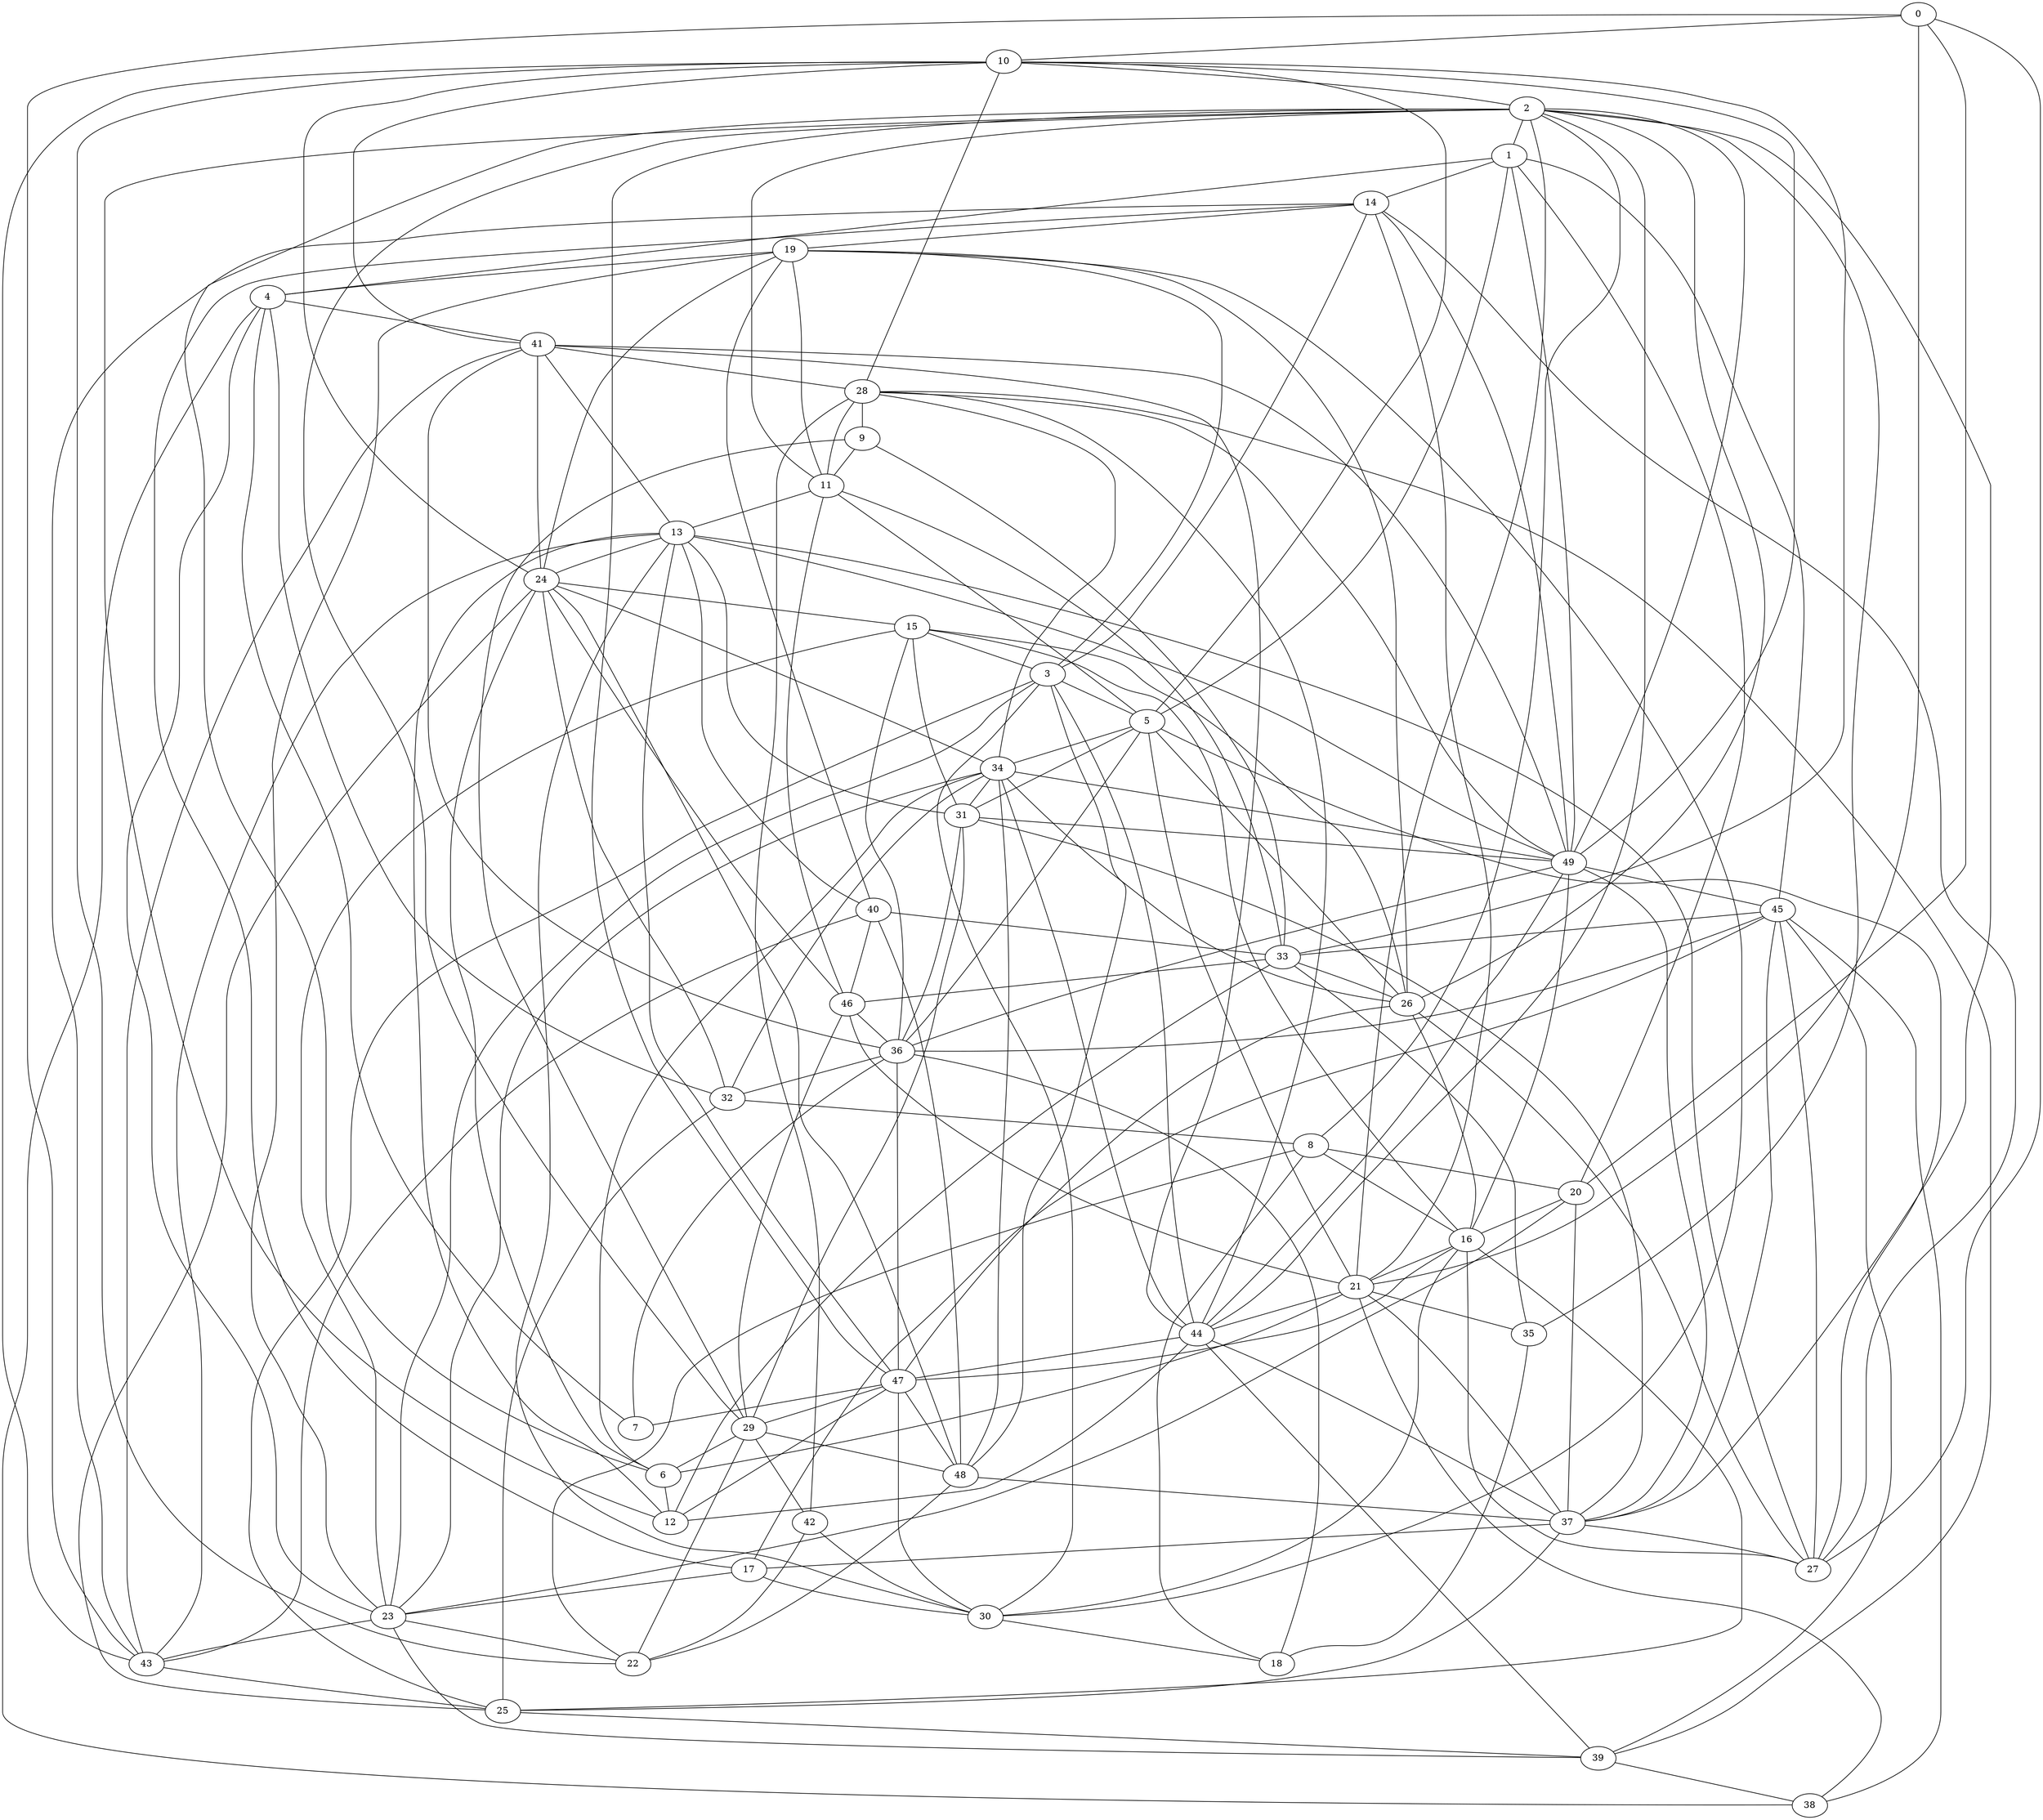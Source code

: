 strict graph G {
0;
1;
2;
3;
4;
5;
6;
7;
8;
9;
10;
11;
12;
13;
14;
15;
16;
17;
18;
19;
20;
21;
22;
23;
24;
25;
26;
27;
28;
29;
30;
31;
32;
33;
34;
35;
36;
37;
38;
39;
40;
41;
42;
43;
44;
45;
46;
47;
48;
49;
41 -- 44;
30 -- 16;
45 -- 39;
13 -- 27;
39 -- 28;
39 -- 38;
45 -- 33;
44 -- 3;
36 -- 5;
40 -- 48;
48 -- 37;
43 -- 10;
22 -- 10;
10 -- 33;
19 -- 11;
36 -- 32;
26 -- 47;
40 -- 43;
30 -- 18;
9 -- 33;
6 -- 12;
44 -- 47;
25 -- 37;
28 -- 11;
3 -- 14;
28 -- 49;
36 -- 7;
34 -- 31;
2 -- 1;
21 -- 0;
26 -- 16;
23 -- 15;
39 -- 44;
1 -- 45;
22 -- 29;
44 -- 2;
26 -- 27;
31 -- 37;
25 -- 39;
3 -- 5;
24 -- 41;
5 -- 1;
12 -- 47;
20 -- 23;
28 -- 9;
26 -- 19;
1 -- 49;
18 -- 36;
38 -- 4;
25 -- 16;
37 -- 44;
46 -- 36;
19 -- 23;
43 -- 13;
14 -- 43;
36 -- 45;
47 -- 30;
49 -- 37;
47 -- 7;
42 -- 28;
49 -- 10;
45 -- 38;
27 -- 0;
35 -- 33;
49 -- 16;
31 -- 49;
10 -- 41;
2 -- 26;
49 -- 13;
43 -- 25;
0 -- 10;
46 -- 11;
13 -- 30;
20 -- 0;
45 -- 37;
12 -- 44;
14 -- 49;
46 -- 21;
14 -- 21;
8 -- 18;
28 -- 44;
33 -- 11;
29 -- 48;
35 -- 2;
23 -- 34;
13 -- 40;
10 -- 2;
48 -- 3;
15 -- 3;
10 -- 24;
42 -- 22;
20 -- 37;
3 -- 19;
9 -- 11;
4 -- 32;
23 -- 4;
10 -- 5;
21 -- 2;
41 -- 28;
32 -- 8;
40 -- 33;
4 -- 41;
3 -- 23;
49 -- 2;
6 -- 34;
14 -- 19;
8 -- 22;
47 -- 29;
37 -- 27;
31 -- 29;
41 -- 36;
1 -- 14;
31 -- 15;
49 -- 45;
29 -- 42;
19 -- 4;
2 -- 37;
48 -- 47;
46 -- 24;
40 -- 19;
33 -- 26;
29 -- 2;
19 -- 24;
33 -- 46;
24 -- 15;
5 -- 27;
47 -- 2;
20 -- 16;
47 -- 36;
34 -- 49;
0 -- 43;
5 -- 26;
13 -- 24;
24 -- 48;
48 -- 22;
6 -- 2;
6 -- 24;
29 -- 6;
21 -- 5;
5 -- 31;
3 -- 25;
32 -- 24;
12 -- 13;
10 -- 28;
47 -- 16;
42 -- 30;
38 -- 21;
4 -- 7;
44 -- 34;
16 -- 27;
17 -- 45;
49 -- 44;
21 -- 35;
23 -- 43;
2 -- 8;
30 -- 3;
47 -- 13;
37 -- 21;
31 -- 36;
4 -- 1;
36 -- 49;
13 -- 41;
30 -- 19;
23 -- 22;
11 -- 2;
27 -- 14;
15 -- 16;
8 -- 20;
17 -- 14;
8 -- 16;
48 -- 34;
21 -- 44;
34 -- 32;
41 -- 49;
37 -- 17;
33 -- 12;
16 -- 21;
40 -- 46;
36 -- 15;
15 -- 26;
13 -- 31;
12 -- 2;
26 -- 34;
25 -- 24;
24 -- 34;
32 -- 25;
11 -- 13;
41 -- 43;
17 -- 30;
21 -- 6;
17 -- 23;
46 -- 29;
5 -- 34;
39 -- 23;
45 -- 27;
20 -- 1;
9 -- 29;
5 -- 11;
35 -- 18;
28 -- 34;
}
